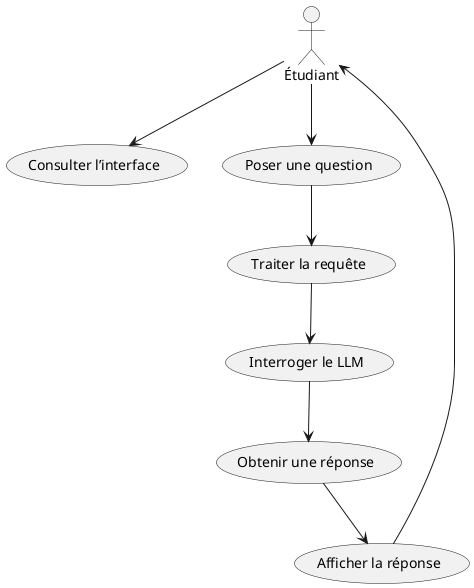 @startuml
actor Étudiant

usecase "Consulter l’interface" as CI
usecase "Poser une question" as PQ
usecase "Traiter la requête" as TR
usecase "Interroger le LLM" as IL
usecase "Obtenir une réponse" as OR
usecase "Afficher la réponse" as AR

Étudiant --> CI
Étudiant --> PQ
PQ --> TR
TR --> IL
IL --> OR
OR --> AR
AR --> Étudiant
@enduml
